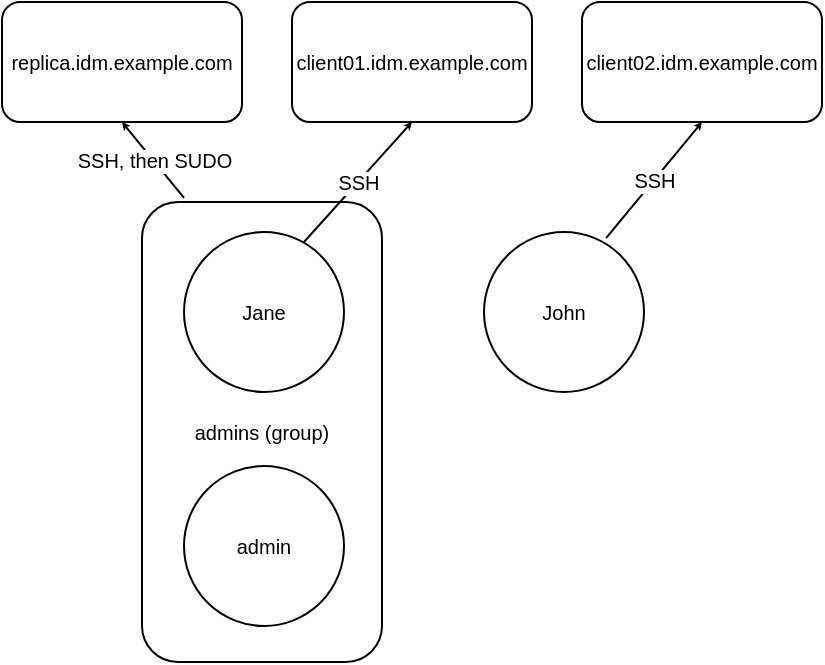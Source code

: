 <mxfile version="15.5.0" type="github">
  <diagram id="pX8wVDH-IkX9QpO-7R4u" name="Page-1">
    <mxGraphModel dx="512" dy="339" grid="1" gridSize="10" guides="1" tooltips="1" connect="1" arrows="1" fold="1" page="1" pageScale="1" pageWidth="827" pageHeight="1169" math="0" shadow="0">
      <root>
        <mxCell id="0" />
        <mxCell id="1" parent="0" />
        <mxCell id="fGTqdcgiN-9NYtmqQ6RH-1" value="&lt;font style=&quot;font-size: 10px&quot;&gt;replica.idm.example.com&lt;/font&gt;" style="rounded=1;whiteSpace=wrap;html=1;" vertex="1" parent="1">
          <mxGeometry x="50" y="70" width="120" height="60" as="geometry" />
        </mxCell>
        <mxCell id="fGTqdcgiN-9NYtmqQ6RH-2" value="&lt;div&gt;client01.idm.example.com&lt;/div&gt;" style="rounded=1;whiteSpace=wrap;html=1;fontSize=10;" vertex="1" parent="1">
          <mxGeometry x="195" y="70" width="120" height="60" as="geometry" />
        </mxCell>
        <mxCell id="fGTqdcgiN-9NYtmqQ6RH-3" value="client02.idm.example.com" style="rounded=1;whiteSpace=wrap;html=1;fontSize=10;" vertex="1" parent="1">
          <mxGeometry x="340" y="70" width="120" height="60" as="geometry" />
        </mxCell>
        <mxCell id="fGTqdcgiN-9NYtmqQ6RH-4" value="Jane" style="ellipse;whiteSpace=wrap;html=1;aspect=fixed;fontSize=10;" vertex="1" parent="1">
          <mxGeometry x="141" y="185" width="80" height="80" as="geometry" />
        </mxCell>
        <mxCell id="fGTqdcgiN-9NYtmqQ6RH-6" value="John" style="ellipse;whiteSpace=wrap;html=1;aspect=fixed;fontSize=10;" vertex="1" parent="1">
          <mxGeometry x="291" y="185" width="80" height="80" as="geometry" />
        </mxCell>
        <mxCell id="fGTqdcgiN-9NYtmqQ6RH-8" value="" style="endArrow=classic;html=1;rounded=0;fontSize=10;startSize=1;endSize=1;entryX=0.5;entryY=1;entryDx=0;entryDy=0;" edge="1" parent="1" target="fGTqdcgiN-9NYtmqQ6RH-2">
          <mxGeometry relative="1" as="geometry">
            <mxPoint x="201" y="190" as="sourcePoint" />
            <mxPoint x="301" y="190" as="targetPoint" />
          </mxGeometry>
        </mxCell>
        <mxCell id="fGTqdcgiN-9NYtmqQ6RH-9" value="&lt;div&gt;SSH&lt;/div&gt;" style="edgeLabel;resizable=0;html=1;align=center;verticalAlign=middle;fontSize=10;" connectable="0" vertex="1" parent="fGTqdcgiN-9NYtmqQ6RH-8">
          <mxGeometry relative="1" as="geometry" />
        </mxCell>
        <mxCell id="fGTqdcgiN-9NYtmqQ6RH-10" value="" style="endArrow=classic;html=1;rounded=0;fontSize=10;startSize=1;endSize=1;entryX=0.5;entryY=1;entryDx=0;entryDy=0;exitX=0.763;exitY=0.038;exitDx=0;exitDy=0;exitPerimeter=0;" edge="1" parent="1" source="fGTqdcgiN-9NYtmqQ6RH-6" target="fGTqdcgiN-9NYtmqQ6RH-3">
          <mxGeometry relative="1" as="geometry">
            <mxPoint x="341" y="185" as="sourcePoint" />
            <mxPoint x="441" y="185" as="targetPoint" />
          </mxGeometry>
        </mxCell>
        <mxCell id="fGTqdcgiN-9NYtmqQ6RH-11" value="&lt;div&gt;SSH&lt;/div&gt;" style="edgeLabel;resizable=0;html=1;align=center;verticalAlign=middle;fontSize=10;" connectable="0" vertex="1" parent="fGTqdcgiN-9NYtmqQ6RH-10">
          <mxGeometry relative="1" as="geometry" />
        </mxCell>
        <mxCell id="fGTqdcgiN-9NYtmqQ6RH-12" value="admin" style="ellipse;whiteSpace=wrap;html=1;aspect=fixed;fontSize=10;" vertex="1" parent="1">
          <mxGeometry x="141" y="302" width="80" height="80" as="geometry" />
        </mxCell>
        <mxCell id="fGTqdcgiN-9NYtmqQ6RH-13" value="admins (group)" style="rounded=1;whiteSpace=wrap;html=1;fontSize=10;fillColor=none;" vertex="1" parent="1">
          <mxGeometry x="120" y="170" width="120" height="230" as="geometry" />
        </mxCell>
        <mxCell id="fGTqdcgiN-9NYtmqQ6RH-14" value="" style="endArrow=classic;html=1;rounded=0;fontSize=10;startSize=1;endSize=1;exitX=0.175;exitY=-0.009;exitDx=0;exitDy=0;exitPerimeter=0;entryX=0.5;entryY=1;entryDx=0;entryDy=0;" edge="1" parent="1" source="fGTqdcgiN-9NYtmqQ6RH-13" target="fGTqdcgiN-9NYtmqQ6RH-1">
          <mxGeometry relative="1" as="geometry">
            <mxPoint x="220" y="220" as="sourcePoint" />
            <mxPoint x="320" y="220" as="targetPoint" />
          </mxGeometry>
        </mxCell>
        <mxCell id="fGTqdcgiN-9NYtmqQ6RH-15" value="SSH, then SUDO" style="edgeLabel;resizable=0;html=1;align=center;verticalAlign=middle;fontSize=10;fillColor=none;" connectable="0" vertex="1" parent="fGTqdcgiN-9NYtmqQ6RH-14">
          <mxGeometry relative="1" as="geometry" />
        </mxCell>
      </root>
    </mxGraphModel>
  </diagram>
</mxfile>
